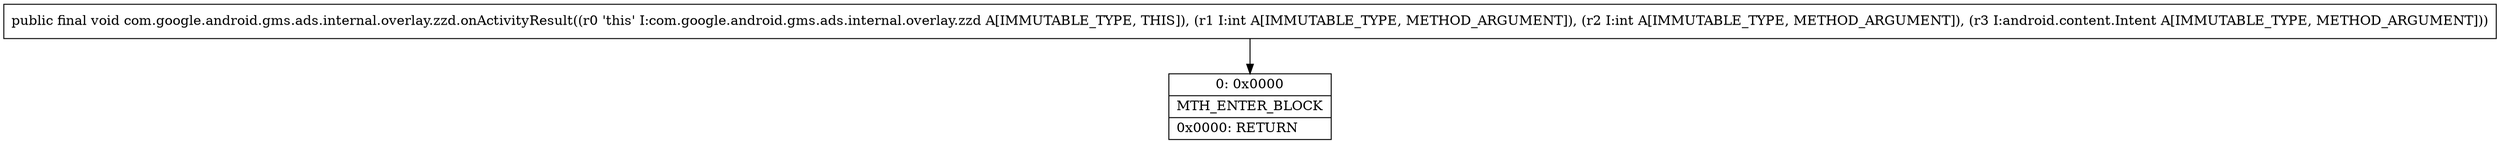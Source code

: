 digraph "CFG forcom.google.android.gms.ads.internal.overlay.zzd.onActivityResult(IILandroid\/content\/Intent;)V" {
Node_0 [shape=record,label="{0\:\ 0x0000|MTH_ENTER_BLOCK\l|0x0000: RETURN   \l}"];
MethodNode[shape=record,label="{public final void com.google.android.gms.ads.internal.overlay.zzd.onActivityResult((r0 'this' I:com.google.android.gms.ads.internal.overlay.zzd A[IMMUTABLE_TYPE, THIS]), (r1 I:int A[IMMUTABLE_TYPE, METHOD_ARGUMENT]), (r2 I:int A[IMMUTABLE_TYPE, METHOD_ARGUMENT]), (r3 I:android.content.Intent A[IMMUTABLE_TYPE, METHOD_ARGUMENT])) }"];
MethodNode -> Node_0;
}

